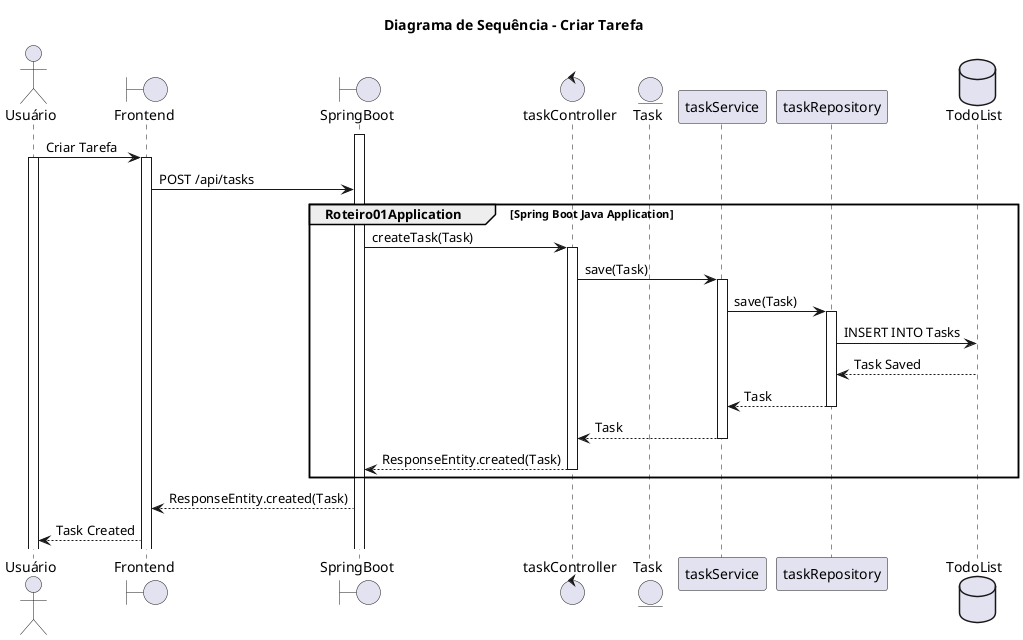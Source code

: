 @startuml
title Diagrama de Sequência - Criar Tarefa
actor Usuário
Boundary Frontend
Boundary SpringBoot
Control taskController
Entity Task
Participant taskService
Participant taskRepository
Database TodoList

activate SpringBoot
Usuário -> Frontend: Criar Tarefa
activate Usuário
activate Frontend
Frontend -> SpringBoot: POST /api/tasks
group Roteiro01Application [Spring Boot Java Application]
SpringBoot -> taskController: createTask(Task)
activate taskController
taskController -> taskService: save(Task)
activate taskService
taskService -> taskRepository: save(Task)
activate taskRepository
taskRepository -> TodoList: INSERT INTO Tasks
TodoList --> taskRepository: Task Saved
taskRepository --> taskService: Task
deactivate taskRepository
taskService --> taskController: Task
deactivate taskService
taskController --> SpringBoot: ResponseEntity.created(Task)
deactivate taskController
end
SpringBoot --> Frontend: ResponseEntity.created(Task)
Frontend --> Usuário: Task Created
@enduml
